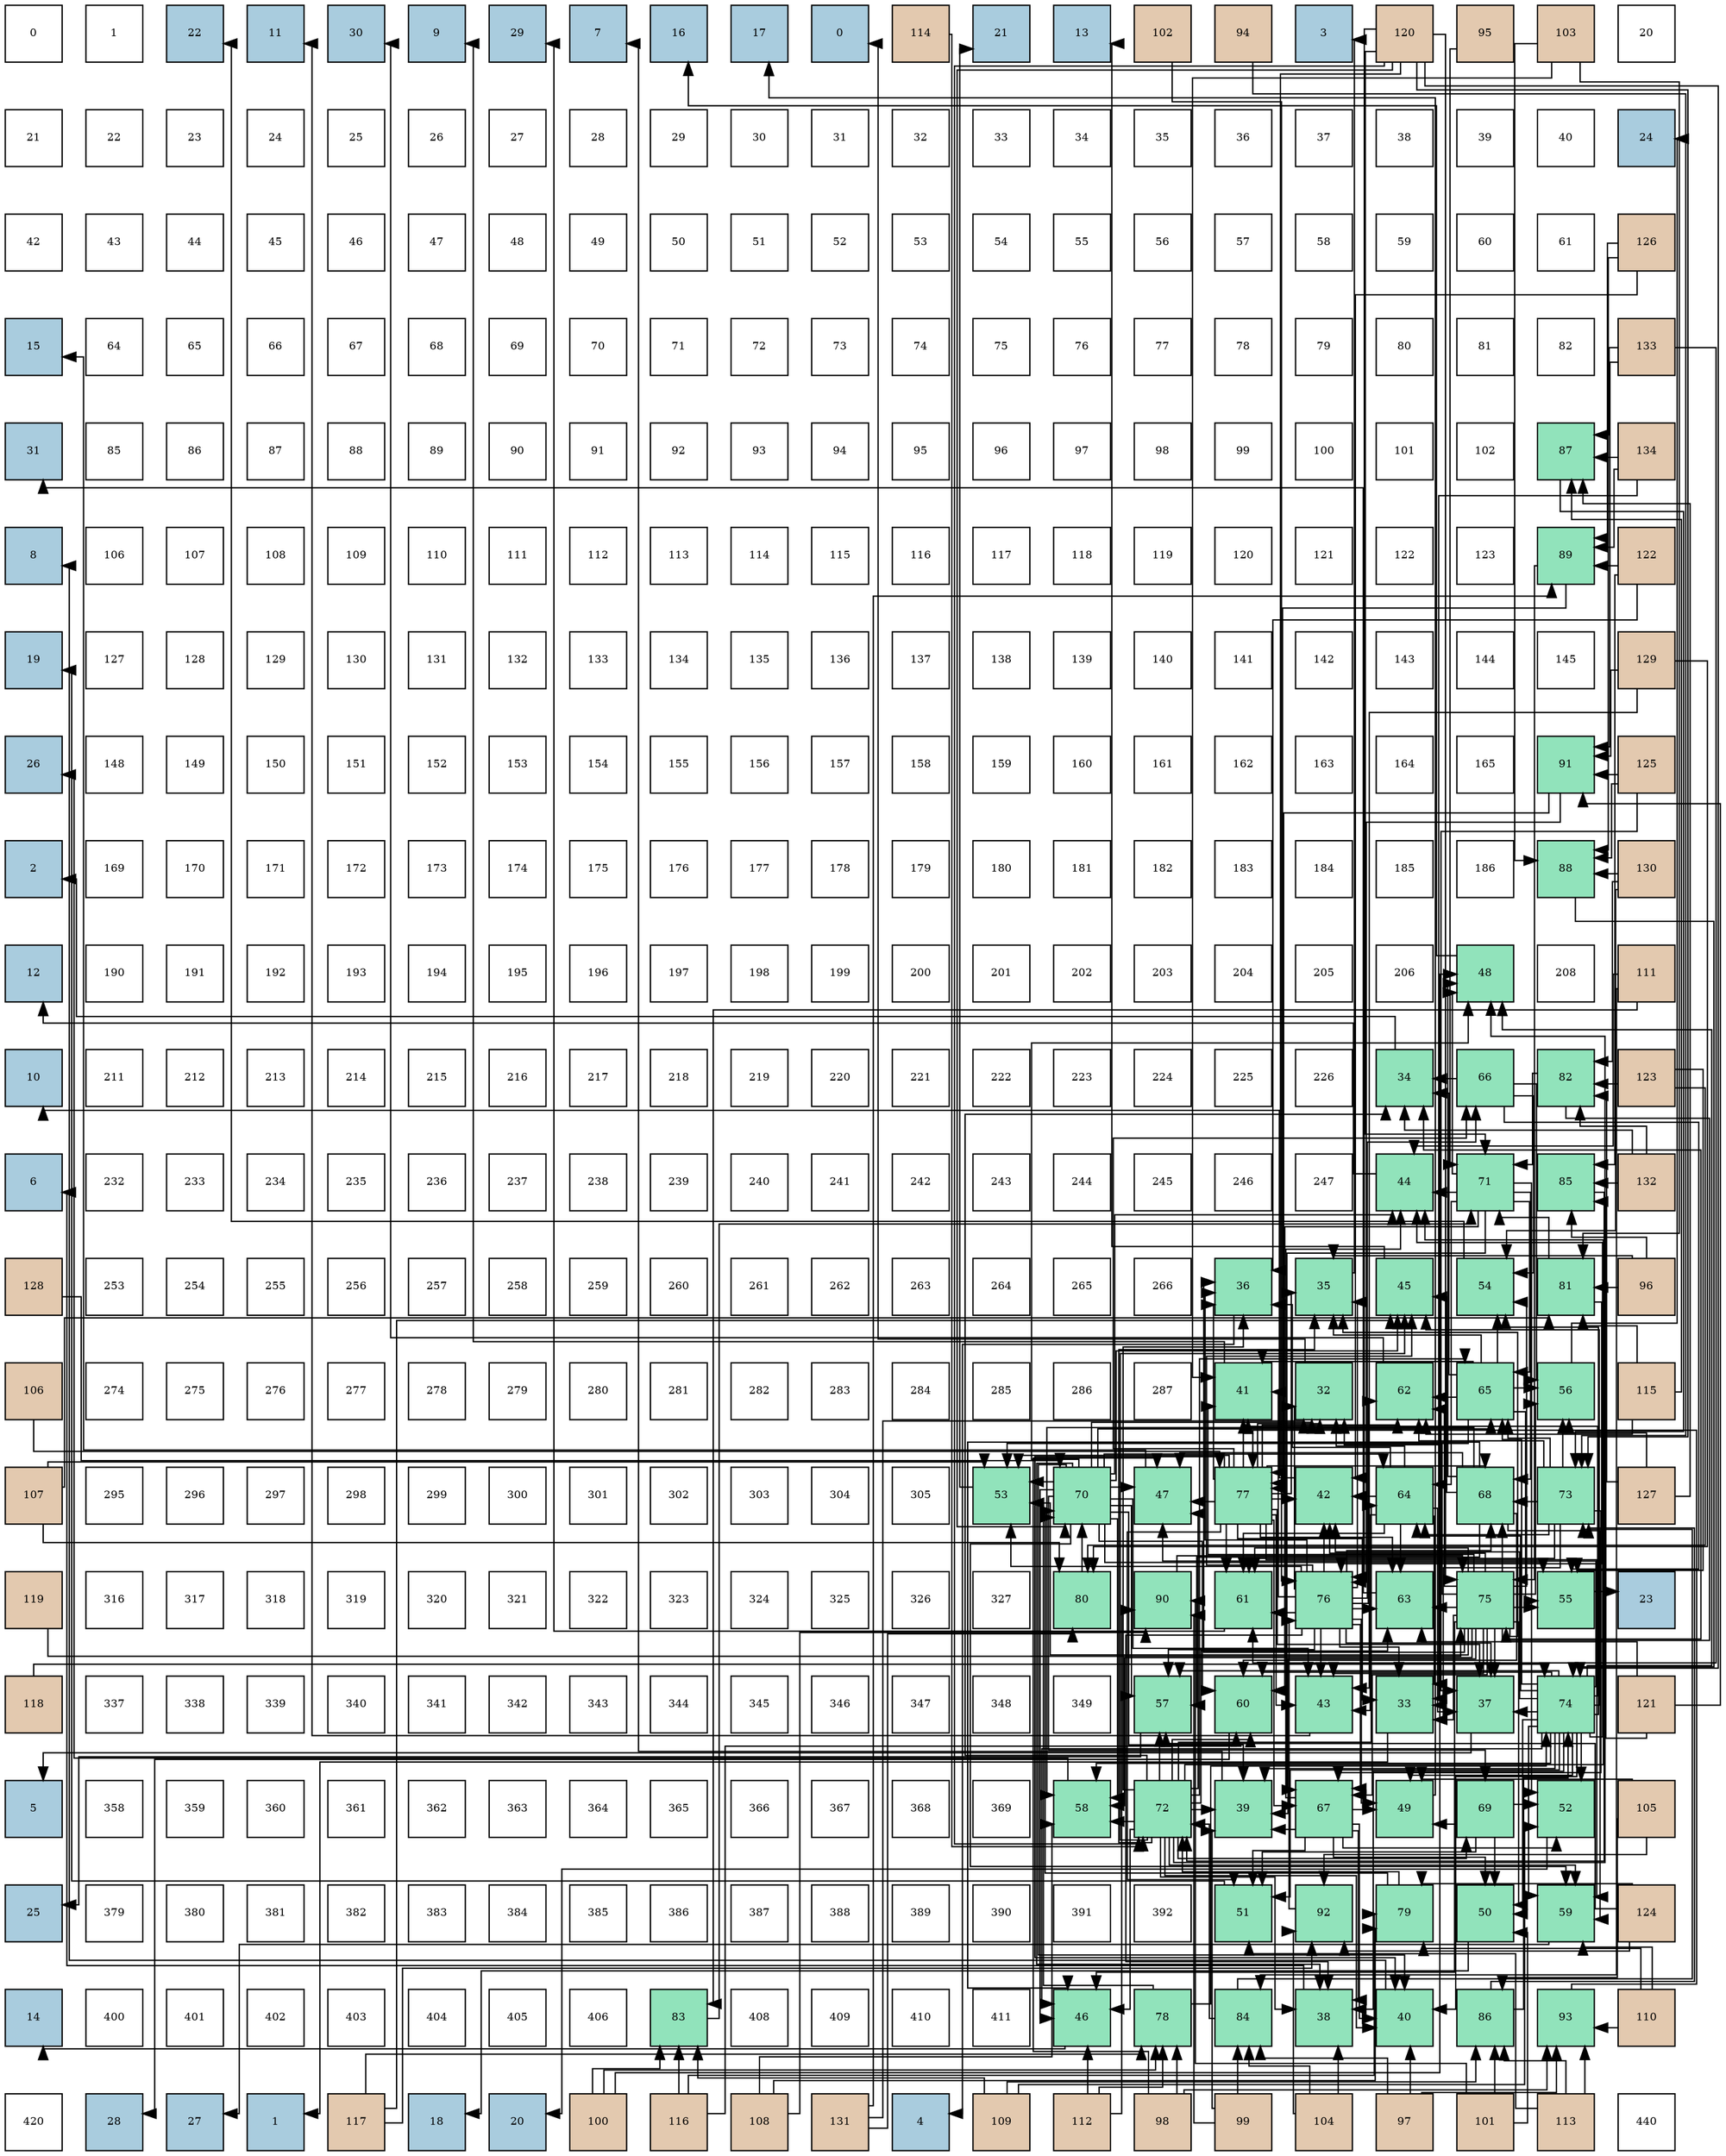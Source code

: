 digraph layout{
 rankdir=TB;
 splines=ortho;
 node [style=filled shape=square fixedsize=true width=0.6];
0[label="0", fontsize=8, fillcolor="#ffffff"];
1[label="1", fontsize=8, fillcolor="#ffffff"];
2[label="22", fontsize=8, fillcolor="#a9ccde"];
3[label="11", fontsize=8, fillcolor="#a9ccde"];
4[label="30", fontsize=8, fillcolor="#a9ccde"];
5[label="9", fontsize=8, fillcolor="#a9ccde"];
6[label="29", fontsize=8, fillcolor="#a9ccde"];
7[label="7", fontsize=8, fillcolor="#a9ccde"];
8[label="16", fontsize=8, fillcolor="#a9ccde"];
9[label="17", fontsize=8, fillcolor="#a9ccde"];
10[label="0", fontsize=8, fillcolor="#a9ccde"];
11[label="114", fontsize=8, fillcolor="#e3c9af"];
12[label="21", fontsize=8, fillcolor="#a9ccde"];
13[label="13", fontsize=8, fillcolor="#a9ccde"];
14[label="102", fontsize=8, fillcolor="#e3c9af"];
15[label="94", fontsize=8, fillcolor="#e3c9af"];
16[label="3", fontsize=8, fillcolor="#a9ccde"];
17[label="120", fontsize=8, fillcolor="#e3c9af"];
18[label="95", fontsize=8, fillcolor="#e3c9af"];
19[label="103", fontsize=8, fillcolor="#e3c9af"];
20[label="20", fontsize=8, fillcolor="#ffffff"];
21[label="21", fontsize=8, fillcolor="#ffffff"];
22[label="22", fontsize=8, fillcolor="#ffffff"];
23[label="23", fontsize=8, fillcolor="#ffffff"];
24[label="24", fontsize=8, fillcolor="#ffffff"];
25[label="25", fontsize=8, fillcolor="#ffffff"];
26[label="26", fontsize=8, fillcolor="#ffffff"];
27[label="27", fontsize=8, fillcolor="#ffffff"];
28[label="28", fontsize=8, fillcolor="#ffffff"];
29[label="29", fontsize=8, fillcolor="#ffffff"];
30[label="30", fontsize=8, fillcolor="#ffffff"];
31[label="31", fontsize=8, fillcolor="#ffffff"];
32[label="32", fontsize=8, fillcolor="#ffffff"];
33[label="33", fontsize=8, fillcolor="#ffffff"];
34[label="34", fontsize=8, fillcolor="#ffffff"];
35[label="35", fontsize=8, fillcolor="#ffffff"];
36[label="36", fontsize=8, fillcolor="#ffffff"];
37[label="37", fontsize=8, fillcolor="#ffffff"];
38[label="38", fontsize=8, fillcolor="#ffffff"];
39[label="39", fontsize=8, fillcolor="#ffffff"];
40[label="40", fontsize=8, fillcolor="#ffffff"];
41[label="24", fontsize=8, fillcolor="#a9ccde"];
42[label="42", fontsize=8, fillcolor="#ffffff"];
43[label="43", fontsize=8, fillcolor="#ffffff"];
44[label="44", fontsize=8, fillcolor="#ffffff"];
45[label="45", fontsize=8, fillcolor="#ffffff"];
46[label="46", fontsize=8, fillcolor="#ffffff"];
47[label="47", fontsize=8, fillcolor="#ffffff"];
48[label="48", fontsize=8, fillcolor="#ffffff"];
49[label="49", fontsize=8, fillcolor="#ffffff"];
50[label="50", fontsize=8, fillcolor="#ffffff"];
51[label="51", fontsize=8, fillcolor="#ffffff"];
52[label="52", fontsize=8, fillcolor="#ffffff"];
53[label="53", fontsize=8, fillcolor="#ffffff"];
54[label="54", fontsize=8, fillcolor="#ffffff"];
55[label="55", fontsize=8, fillcolor="#ffffff"];
56[label="56", fontsize=8, fillcolor="#ffffff"];
57[label="57", fontsize=8, fillcolor="#ffffff"];
58[label="58", fontsize=8, fillcolor="#ffffff"];
59[label="59", fontsize=8, fillcolor="#ffffff"];
60[label="60", fontsize=8, fillcolor="#ffffff"];
61[label="61", fontsize=8, fillcolor="#ffffff"];
62[label="126", fontsize=8, fillcolor="#e3c9af"];
63[label="15", fontsize=8, fillcolor="#a9ccde"];
64[label="64", fontsize=8, fillcolor="#ffffff"];
65[label="65", fontsize=8, fillcolor="#ffffff"];
66[label="66", fontsize=8, fillcolor="#ffffff"];
67[label="67", fontsize=8, fillcolor="#ffffff"];
68[label="68", fontsize=8, fillcolor="#ffffff"];
69[label="69", fontsize=8, fillcolor="#ffffff"];
70[label="70", fontsize=8, fillcolor="#ffffff"];
71[label="71", fontsize=8, fillcolor="#ffffff"];
72[label="72", fontsize=8, fillcolor="#ffffff"];
73[label="73", fontsize=8, fillcolor="#ffffff"];
74[label="74", fontsize=8, fillcolor="#ffffff"];
75[label="75", fontsize=8, fillcolor="#ffffff"];
76[label="76", fontsize=8, fillcolor="#ffffff"];
77[label="77", fontsize=8, fillcolor="#ffffff"];
78[label="78", fontsize=8, fillcolor="#ffffff"];
79[label="79", fontsize=8, fillcolor="#ffffff"];
80[label="80", fontsize=8, fillcolor="#ffffff"];
81[label="81", fontsize=8, fillcolor="#ffffff"];
82[label="82", fontsize=8, fillcolor="#ffffff"];
83[label="133", fontsize=8, fillcolor="#e3c9af"];
84[label="31", fontsize=8, fillcolor="#a9ccde"];
85[label="85", fontsize=8, fillcolor="#ffffff"];
86[label="86", fontsize=8, fillcolor="#ffffff"];
87[label="87", fontsize=8, fillcolor="#ffffff"];
88[label="88", fontsize=8, fillcolor="#ffffff"];
89[label="89", fontsize=8, fillcolor="#ffffff"];
90[label="90", fontsize=8, fillcolor="#ffffff"];
91[label="91", fontsize=8, fillcolor="#ffffff"];
92[label="92", fontsize=8, fillcolor="#ffffff"];
93[label="93", fontsize=8, fillcolor="#ffffff"];
94[label="94", fontsize=8, fillcolor="#ffffff"];
95[label="95", fontsize=8, fillcolor="#ffffff"];
96[label="96", fontsize=8, fillcolor="#ffffff"];
97[label="97", fontsize=8, fillcolor="#ffffff"];
98[label="98", fontsize=8, fillcolor="#ffffff"];
99[label="99", fontsize=8, fillcolor="#ffffff"];
100[label="100", fontsize=8, fillcolor="#ffffff"];
101[label="101", fontsize=8, fillcolor="#ffffff"];
102[label="102", fontsize=8, fillcolor="#ffffff"];
103[label="87", fontsize=8, fillcolor="#91e3bb"];
104[label="134", fontsize=8, fillcolor="#e3c9af"];
105[label="8", fontsize=8, fillcolor="#a9ccde"];
106[label="106", fontsize=8, fillcolor="#ffffff"];
107[label="107", fontsize=8, fillcolor="#ffffff"];
108[label="108", fontsize=8, fillcolor="#ffffff"];
109[label="109", fontsize=8, fillcolor="#ffffff"];
110[label="110", fontsize=8, fillcolor="#ffffff"];
111[label="111", fontsize=8, fillcolor="#ffffff"];
112[label="112", fontsize=8, fillcolor="#ffffff"];
113[label="113", fontsize=8, fillcolor="#ffffff"];
114[label="114", fontsize=8, fillcolor="#ffffff"];
115[label="115", fontsize=8, fillcolor="#ffffff"];
116[label="116", fontsize=8, fillcolor="#ffffff"];
117[label="117", fontsize=8, fillcolor="#ffffff"];
118[label="118", fontsize=8, fillcolor="#ffffff"];
119[label="119", fontsize=8, fillcolor="#ffffff"];
120[label="120", fontsize=8, fillcolor="#ffffff"];
121[label="121", fontsize=8, fillcolor="#ffffff"];
122[label="122", fontsize=8, fillcolor="#ffffff"];
123[label="123", fontsize=8, fillcolor="#ffffff"];
124[label="89", fontsize=8, fillcolor="#91e3bb"];
125[label="122", fontsize=8, fillcolor="#e3c9af"];
126[label="19", fontsize=8, fillcolor="#a9ccde"];
127[label="127", fontsize=8, fillcolor="#ffffff"];
128[label="128", fontsize=8, fillcolor="#ffffff"];
129[label="129", fontsize=8, fillcolor="#ffffff"];
130[label="130", fontsize=8, fillcolor="#ffffff"];
131[label="131", fontsize=8, fillcolor="#ffffff"];
132[label="132", fontsize=8, fillcolor="#ffffff"];
133[label="133", fontsize=8, fillcolor="#ffffff"];
134[label="134", fontsize=8, fillcolor="#ffffff"];
135[label="135", fontsize=8, fillcolor="#ffffff"];
136[label="136", fontsize=8, fillcolor="#ffffff"];
137[label="137", fontsize=8, fillcolor="#ffffff"];
138[label="138", fontsize=8, fillcolor="#ffffff"];
139[label="139", fontsize=8, fillcolor="#ffffff"];
140[label="140", fontsize=8, fillcolor="#ffffff"];
141[label="141", fontsize=8, fillcolor="#ffffff"];
142[label="142", fontsize=8, fillcolor="#ffffff"];
143[label="143", fontsize=8, fillcolor="#ffffff"];
144[label="144", fontsize=8, fillcolor="#ffffff"];
145[label="145", fontsize=8, fillcolor="#ffffff"];
146[label="129", fontsize=8, fillcolor="#e3c9af"];
147[label="26", fontsize=8, fillcolor="#a9ccde"];
148[label="148", fontsize=8, fillcolor="#ffffff"];
149[label="149", fontsize=8, fillcolor="#ffffff"];
150[label="150", fontsize=8, fillcolor="#ffffff"];
151[label="151", fontsize=8, fillcolor="#ffffff"];
152[label="152", fontsize=8, fillcolor="#ffffff"];
153[label="153", fontsize=8, fillcolor="#ffffff"];
154[label="154", fontsize=8, fillcolor="#ffffff"];
155[label="155", fontsize=8, fillcolor="#ffffff"];
156[label="156", fontsize=8, fillcolor="#ffffff"];
157[label="157", fontsize=8, fillcolor="#ffffff"];
158[label="158", fontsize=8, fillcolor="#ffffff"];
159[label="159", fontsize=8, fillcolor="#ffffff"];
160[label="160", fontsize=8, fillcolor="#ffffff"];
161[label="161", fontsize=8, fillcolor="#ffffff"];
162[label="162", fontsize=8, fillcolor="#ffffff"];
163[label="163", fontsize=8, fillcolor="#ffffff"];
164[label="164", fontsize=8, fillcolor="#ffffff"];
165[label="165", fontsize=8, fillcolor="#ffffff"];
166[label="91", fontsize=8, fillcolor="#91e3bb"];
167[label="125", fontsize=8, fillcolor="#e3c9af"];
168[label="2", fontsize=8, fillcolor="#a9ccde"];
169[label="169", fontsize=8, fillcolor="#ffffff"];
170[label="170", fontsize=8, fillcolor="#ffffff"];
171[label="171", fontsize=8, fillcolor="#ffffff"];
172[label="172", fontsize=8, fillcolor="#ffffff"];
173[label="173", fontsize=8, fillcolor="#ffffff"];
174[label="174", fontsize=8, fillcolor="#ffffff"];
175[label="175", fontsize=8, fillcolor="#ffffff"];
176[label="176", fontsize=8, fillcolor="#ffffff"];
177[label="177", fontsize=8, fillcolor="#ffffff"];
178[label="178", fontsize=8, fillcolor="#ffffff"];
179[label="179", fontsize=8, fillcolor="#ffffff"];
180[label="180", fontsize=8, fillcolor="#ffffff"];
181[label="181", fontsize=8, fillcolor="#ffffff"];
182[label="182", fontsize=8, fillcolor="#ffffff"];
183[label="183", fontsize=8, fillcolor="#ffffff"];
184[label="184", fontsize=8, fillcolor="#ffffff"];
185[label="185", fontsize=8, fillcolor="#ffffff"];
186[label="186", fontsize=8, fillcolor="#ffffff"];
187[label="88", fontsize=8, fillcolor="#91e3bb"];
188[label="130", fontsize=8, fillcolor="#e3c9af"];
189[label="12", fontsize=8, fillcolor="#a9ccde"];
190[label="190", fontsize=8, fillcolor="#ffffff"];
191[label="191", fontsize=8, fillcolor="#ffffff"];
192[label="192", fontsize=8, fillcolor="#ffffff"];
193[label="193", fontsize=8, fillcolor="#ffffff"];
194[label="194", fontsize=8, fillcolor="#ffffff"];
195[label="195", fontsize=8, fillcolor="#ffffff"];
196[label="196", fontsize=8, fillcolor="#ffffff"];
197[label="197", fontsize=8, fillcolor="#ffffff"];
198[label="198", fontsize=8, fillcolor="#ffffff"];
199[label="199", fontsize=8, fillcolor="#ffffff"];
200[label="200", fontsize=8, fillcolor="#ffffff"];
201[label="201", fontsize=8, fillcolor="#ffffff"];
202[label="202", fontsize=8, fillcolor="#ffffff"];
203[label="203", fontsize=8, fillcolor="#ffffff"];
204[label="204", fontsize=8, fillcolor="#ffffff"];
205[label="205", fontsize=8, fillcolor="#ffffff"];
206[label="206", fontsize=8, fillcolor="#ffffff"];
207[label="48", fontsize=8, fillcolor="#91e3bb"];
208[label="208", fontsize=8, fillcolor="#ffffff"];
209[label="111", fontsize=8, fillcolor="#e3c9af"];
210[label="10", fontsize=8, fillcolor="#a9ccde"];
211[label="211", fontsize=8, fillcolor="#ffffff"];
212[label="212", fontsize=8, fillcolor="#ffffff"];
213[label="213", fontsize=8, fillcolor="#ffffff"];
214[label="214", fontsize=8, fillcolor="#ffffff"];
215[label="215", fontsize=8, fillcolor="#ffffff"];
216[label="216", fontsize=8, fillcolor="#ffffff"];
217[label="217", fontsize=8, fillcolor="#ffffff"];
218[label="218", fontsize=8, fillcolor="#ffffff"];
219[label="219", fontsize=8, fillcolor="#ffffff"];
220[label="220", fontsize=8, fillcolor="#ffffff"];
221[label="221", fontsize=8, fillcolor="#ffffff"];
222[label="222", fontsize=8, fillcolor="#ffffff"];
223[label="223", fontsize=8, fillcolor="#ffffff"];
224[label="224", fontsize=8, fillcolor="#ffffff"];
225[label="225", fontsize=8, fillcolor="#ffffff"];
226[label="226", fontsize=8, fillcolor="#ffffff"];
227[label="34", fontsize=8, fillcolor="#91e3bb"];
228[label="66", fontsize=8, fillcolor="#91e3bb"];
229[label="82", fontsize=8, fillcolor="#91e3bb"];
230[label="123", fontsize=8, fillcolor="#e3c9af"];
231[label="6", fontsize=8, fillcolor="#a9ccde"];
232[label="232", fontsize=8, fillcolor="#ffffff"];
233[label="233", fontsize=8, fillcolor="#ffffff"];
234[label="234", fontsize=8, fillcolor="#ffffff"];
235[label="235", fontsize=8, fillcolor="#ffffff"];
236[label="236", fontsize=8, fillcolor="#ffffff"];
237[label="237", fontsize=8, fillcolor="#ffffff"];
238[label="238", fontsize=8, fillcolor="#ffffff"];
239[label="239", fontsize=8, fillcolor="#ffffff"];
240[label="240", fontsize=8, fillcolor="#ffffff"];
241[label="241", fontsize=8, fillcolor="#ffffff"];
242[label="242", fontsize=8, fillcolor="#ffffff"];
243[label="243", fontsize=8, fillcolor="#ffffff"];
244[label="244", fontsize=8, fillcolor="#ffffff"];
245[label="245", fontsize=8, fillcolor="#ffffff"];
246[label="246", fontsize=8, fillcolor="#ffffff"];
247[label="247", fontsize=8, fillcolor="#ffffff"];
248[label="44", fontsize=8, fillcolor="#91e3bb"];
249[label="71", fontsize=8, fillcolor="#91e3bb"];
250[label="85", fontsize=8, fillcolor="#91e3bb"];
251[label="132", fontsize=8, fillcolor="#e3c9af"];
252[label="128", fontsize=8, fillcolor="#e3c9af"];
253[label="253", fontsize=8, fillcolor="#ffffff"];
254[label="254", fontsize=8, fillcolor="#ffffff"];
255[label="255", fontsize=8, fillcolor="#ffffff"];
256[label="256", fontsize=8, fillcolor="#ffffff"];
257[label="257", fontsize=8, fillcolor="#ffffff"];
258[label="258", fontsize=8, fillcolor="#ffffff"];
259[label="259", fontsize=8, fillcolor="#ffffff"];
260[label="260", fontsize=8, fillcolor="#ffffff"];
261[label="261", fontsize=8, fillcolor="#ffffff"];
262[label="262", fontsize=8, fillcolor="#ffffff"];
263[label="263", fontsize=8, fillcolor="#ffffff"];
264[label="264", fontsize=8, fillcolor="#ffffff"];
265[label="265", fontsize=8, fillcolor="#ffffff"];
266[label="266", fontsize=8, fillcolor="#ffffff"];
267[label="36", fontsize=8, fillcolor="#91e3bb"];
268[label="35", fontsize=8, fillcolor="#91e3bb"];
269[label="45", fontsize=8, fillcolor="#91e3bb"];
270[label="54", fontsize=8, fillcolor="#91e3bb"];
271[label="81", fontsize=8, fillcolor="#91e3bb"];
272[label="96", fontsize=8, fillcolor="#e3c9af"];
273[label="106", fontsize=8, fillcolor="#e3c9af"];
274[label="274", fontsize=8, fillcolor="#ffffff"];
275[label="275", fontsize=8, fillcolor="#ffffff"];
276[label="276", fontsize=8, fillcolor="#ffffff"];
277[label="277", fontsize=8, fillcolor="#ffffff"];
278[label="278", fontsize=8, fillcolor="#ffffff"];
279[label="279", fontsize=8, fillcolor="#ffffff"];
280[label="280", fontsize=8, fillcolor="#ffffff"];
281[label="281", fontsize=8, fillcolor="#ffffff"];
282[label="282", fontsize=8, fillcolor="#ffffff"];
283[label="283", fontsize=8, fillcolor="#ffffff"];
284[label="284", fontsize=8, fillcolor="#ffffff"];
285[label="285", fontsize=8, fillcolor="#ffffff"];
286[label="286", fontsize=8, fillcolor="#ffffff"];
287[label="287", fontsize=8, fillcolor="#ffffff"];
288[label="41", fontsize=8, fillcolor="#91e3bb"];
289[label="32", fontsize=8, fillcolor="#91e3bb"];
290[label="62", fontsize=8, fillcolor="#91e3bb"];
291[label="65", fontsize=8, fillcolor="#91e3bb"];
292[label="56", fontsize=8, fillcolor="#91e3bb"];
293[label="115", fontsize=8, fillcolor="#e3c9af"];
294[label="107", fontsize=8, fillcolor="#e3c9af"];
295[label="295", fontsize=8, fillcolor="#ffffff"];
296[label="296", fontsize=8, fillcolor="#ffffff"];
297[label="297", fontsize=8, fillcolor="#ffffff"];
298[label="298", fontsize=8, fillcolor="#ffffff"];
299[label="299", fontsize=8, fillcolor="#ffffff"];
300[label="300", fontsize=8, fillcolor="#ffffff"];
301[label="301", fontsize=8, fillcolor="#ffffff"];
302[label="302", fontsize=8, fillcolor="#ffffff"];
303[label="303", fontsize=8, fillcolor="#ffffff"];
304[label="304", fontsize=8, fillcolor="#ffffff"];
305[label="305", fontsize=8, fillcolor="#ffffff"];
306[label="53", fontsize=8, fillcolor="#91e3bb"];
307[label="70", fontsize=8, fillcolor="#91e3bb"];
308[label="47", fontsize=8, fillcolor="#91e3bb"];
309[label="77", fontsize=8, fillcolor="#91e3bb"];
310[label="42", fontsize=8, fillcolor="#91e3bb"];
311[label="64", fontsize=8, fillcolor="#91e3bb"];
312[label="68", fontsize=8, fillcolor="#91e3bb"];
313[label="73", fontsize=8, fillcolor="#91e3bb"];
314[label="127", fontsize=8, fillcolor="#e3c9af"];
315[label="119", fontsize=8, fillcolor="#e3c9af"];
316[label="316", fontsize=8, fillcolor="#ffffff"];
317[label="317", fontsize=8, fillcolor="#ffffff"];
318[label="318", fontsize=8, fillcolor="#ffffff"];
319[label="319", fontsize=8, fillcolor="#ffffff"];
320[label="320", fontsize=8, fillcolor="#ffffff"];
321[label="321", fontsize=8, fillcolor="#ffffff"];
322[label="322", fontsize=8, fillcolor="#ffffff"];
323[label="323", fontsize=8, fillcolor="#ffffff"];
324[label="324", fontsize=8, fillcolor="#ffffff"];
325[label="325", fontsize=8, fillcolor="#ffffff"];
326[label="326", fontsize=8, fillcolor="#ffffff"];
327[label="327", fontsize=8, fillcolor="#ffffff"];
328[label="80", fontsize=8, fillcolor="#91e3bb"];
329[label="90", fontsize=8, fillcolor="#91e3bb"];
330[label="61", fontsize=8, fillcolor="#91e3bb"];
331[label="76", fontsize=8, fillcolor="#91e3bb"];
332[label="63", fontsize=8, fillcolor="#91e3bb"];
333[label="75", fontsize=8, fillcolor="#91e3bb"];
334[label="55", fontsize=8, fillcolor="#91e3bb"];
335[label="23", fontsize=8, fillcolor="#a9ccde"];
336[label="118", fontsize=8, fillcolor="#e3c9af"];
337[label="337", fontsize=8, fillcolor="#ffffff"];
338[label="338", fontsize=8, fillcolor="#ffffff"];
339[label="339", fontsize=8, fillcolor="#ffffff"];
340[label="340", fontsize=8, fillcolor="#ffffff"];
341[label="341", fontsize=8, fillcolor="#ffffff"];
342[label="342", fontsize=8, fillcolor="#ffffff"];
343[label="343", fontsize=8, fillcolor="#ffffff"];
344[label="344", fontsize=8, fillcolor="#ffffff"];
345[label="345", fontsize=8, fillcolor="#ffffff"];
346[label="346", fontsize=8, fillcolor="#ffffff"];
347[label="347", fontsize=8, fillcolor="#ffffff"];
348[label="348", fontsize=8, fillcolor="#ffffff"];
349[label="349", fontsize=8, fillcolor="#ffffff"];
350[label="57", fontsize=8, fillcolor="#91e3bb"];
351[label="60", fontsize=8, fillcolor="#91e3bb"];
352[label="43", fontsize=8, fillcolor="#91e3bb"];
353[label="33", fontsize=8, fillcolor="#91e3bb"];
354[label="37", fontsize=8, fillcolor="#91e3bb"];
355[label="74", fontsize=8, fillcolor="#91e3bb"];
356[label="121", fontsize=8, fillcolor="#e3c9af"];
357[label="5", fontsize=8, fillcolor="#a9ccde"];
358[label="358", fontsize=8, fillcolor="#ffffff"];
359[label="359", fontsize=8, fillcolor="#ffffff"];
360[label="360", fontsize=8, fillcolor="#ffffff"];
361[label="361", fontsize=8, fillcolor="#ffffff"];
362[label="362", fontsize=8, fillcolor="#ffffff"];
363[label="363", fontsize=8, fillcolor="#ffffff"];
364[label="364", fontsize=8, fillcolor="#ffffff"];
365[label="365", fontsize=8, fillcolor="#ffffff"];
366[label="366", fontsize=8, fillcolor="#ffffff"];
367[label="367", fontsize=8, fillcolor="#ffffff"];
368[label="368", fontsize=8, fillcolor="#ffffff"];
369[label="369", fontsize=8, fillcolor="#ffffff"];
370[label="58", fontsize=8, fillcolor="#91e3bb"];
371[label="72", fontsize=8, fillcolor="#91e3bb"];
372[label="39", fontsize=8, fillcolor="#91e3bb"];
373[label="67", fontsize=8, fillcolor="#91e3bb"];
374[label="49", fontsize=8, fillcolor="#91e3bb"];
375[label="69", fontsize=8, fillcolor="#91e3bb"];
376[label="52", fontsize=8, fillcolor="#91e3bb"];
377[label="105", fontsize=8, fillcolor="#e3c9af"];
378[label="25", fontsize=8, fillcolor="#a9ccde"];
379[label="379", fontsize=8, fillcolor="#ffffff"];
380[label="380", fontsize=8, fillcolor="#ffffff"];
381[label="381", fontsize=8, fillcolor="#ffffff"];
382[label="382", fontsize=8, fillcolor="#ffffff"];
383[label="383", fontsize=8, fillcolor="#ffffff"];
384[label="384", fontsize=8, fillcolor="#ffffff"];
385[label="385", fontsize=8, fillcolor="#ffffff"];
386[label="386", fontsize=8, fillcolor="#ffffff"];
387[label="387", fontsize=8, fillcolor="#ffffff"];
388[label="388", fontsize=8, fillcolor="#ffffff"];
389[label="389", fontsize=8, fillcolor="#ffffff"];
390[label="390", fontsize=8, fillcolor="#ffffff"];
391[label="391", fontsize=8, fillcolor="#ffffff"];
392[label="392", fontsize=8, fillcolor="#ffffff"];
393[label="51", fontsize=8, fillcolor="#91e3bb"];
394[label="92", fontsize=8, fillcolor="#91e3bb"];
395[label="79", fontsize=8, fillcolor="#91e3bb"];
396[label="50", fontsize=8, fillcolor="#91e3bb"];
397[label="59", fontsize=8, fillcolor="#91e3bb"];
398[label="124", fontsize=8, fillcolor="#e3c9af"];
399[label="14", fontsize=8, fillcolor="#a9ccde"];
400[label="400", fontsize=8, fillcolor="#ffffff"];
401[label="401", fontsize=8, fillcolor="#ffffff"];
402[label="402", fontsize=8, fillcolor="#ffffff"];
403[label="403", fontsize=8, fillcolor="#ffffff"];
404[label="404", fontsize=8, fillcolor="#ffffff"];
405[label="405", fontsize=8, fillcolor="#ffffff"];
406[label="406", fontsize=8, fillcolor="#ffffff"];
407[label="83", fontsize=8, fillcolor="#91e3bb"];
408[label="408", fontsize=8, fillcolor="#ffffff"];
409[label="409", fontsize=8, fillcolor="#ffffff"];
410[label="410", fontsize=8, fillcolor="#ffffff"];
411[label="411", fontsize=8, fillcolor="#ffffff"];
412[label="46", fontsize=8, fillcolor="#91e3bb"];
413[label="78", fontsize=8, fillcolor="#91e3bb"];
414[label="84", fontsize=8, fillcolor="#91e3bb"];
415[label="38", fontsize=8, fillcolor="#91e3bb"];
416[label="40", fontsize=8, fillcolor="#91e3bb"];
417[label="86", fontsize=8, fillcolor="#91e3bb"];
418[label="93", fontsize=8, fillcolor="#91e3bb"];
419[label="110", fontsize=8, fillcolor="#e3c9af"];
420[label="420", fontsize=8, fillcolor="#ffffff"];
421[label="28", fontsize=8, fillcolor="#a9ccde"];
422[label="27", fontsize=8, fillcolor="#a9ccde"];
423[label="1", fontsize=8, fillcolor="#a9ccde"];
424[label="117", fontsize=8, fillcolor="#e3c9af"];
425[label="18", fontsize=8, fillcolor="#a9ccde"];
426[label="20", fontsize=8, fillcolor="#a9ccde"];
427[label="100", fontsize=8, fillcolor="#e3c9af"];
428[label="116", fontsize=8, fillcolor="#e3c9af"];
429[label="108", fontsize=8, fillcolor="#e3c9af"];
430[label="131", fontsize=8, fillcolor="#e3c9af"];
431[label="4", fontsize=8, fillcolor="#a9ccde"];
432[label="109", fontsize=8, fillcolor="#e3c9af"];
433[label="112", fontsize=8, fillcolor="#e3c9af"];
434[label="98", fontsize=8, fillcolor="#e3c9af"];
435[label="99", fontsize=8, fillcolor="#e3c9af"];
436[label="104", fontsize=8, fillcolor="#e3c9af"];
437[label="97", fontsize=8, fillcolor="#e3c9af"];
438[label="101", fontsize=8, fillcolor="#e3c9af"];
439[label="113", fontsize=8, fillcolor="#e3c9af"];
440[label="440", fontsize=8, fillcolor="#ffffff"];
edge [constraint=false, style=vis];289 -> 10;
353 -> 423;
227 -> 168;
268 -> 16;
267 -> 431;
354 -> 357;
415 -> 231;
372 -> 7;
416 -> 105;
288 -> 5;
310 -> 210;
352 -> 3;
248 -> 189;
269 -> 13;
412 -> 399;
308 -> 63;
207 -> 8;
374 -> 9;
396 -> 425;
393 -> 126;
376 -> 426;
306 -> 12;
270 -> 2;
334 -> 335;
292 -> 41;
350 -> 378;
370 -> 147;
397 -> 422;
351 -> 421;
330 -> 6;
290 -> 4;
332 -> 84;
311 -> 289;
311 -> 353;
311 -> 267;
311 -> 354;
311 -> 310;
311 -> 352;
311 -> 330;
311 -> 332;
291 -> 227;
291 -> 268;
291 -> 288;
291 -> 306;
291 -> 270;
291 -> 334;
291 -> 292;
291 -> 290;
228 -> 227;
228 -> 270;
228 -> 334;
228 -> 292;
373 -> 415;
373 -> 372;
373 -> 416;
373 -> 248;
373 -> 374;
373 -> 396;
373 -> 393;
373 -> 376;
312 -> 269;
312 -> 412;
312 -> 308;
312 -> 207;
312 -> 350;
312 -> 370;
312 -> 397;
312 -> 351;
375 -> 374;
375 -> 396;
375 -> 393;
375 -> 376;
307 -> 289;
307 -> 415;
307 -> 372;
307 -> 416;
307 -> 352;
307 -> 248;
307 -> 269;
307 -> 412;
307 -> 308;
307 -> 207;
307 -> 306;
307 -> 334;
307 -> 350;
307 -> 370;
307 -> 397;
307 -> 351;
307 -> 311;
307 -> 291;
307 -> 375;
249 -> 248;
249 -> 207;
249 -> 376;
249 -> 351;
249 -> 311;
249 -> 291;
249 -> 373;
249 -> 312;
371 -> 227;
371 -> 268;
371 -> 267;
371 -> 415;
371 -> 372;
371 -> 416;
371 -> 248;
371 -> 269;
371 -> 412;
371 -> 308;
371 -> 207;
371 -> 350;
371 -> 370;
371 -> 397;
371 -> 351;
371 -> 332;
371 -> 311;
371 -> 291;
371 -> 375;
313 -> 353;
313 -> 292;
313 -> 330;
313 -> 290;
313 -> 311;
313 -> 291;
313 -> 373;
313 -> 312;
355 -> 354;
355 -> 415;
355 -> 372;
355 -> 416;
355 -> 288;
355 -> 310;
355 -> 248;
355 -> 269;
355 -> 412;
355 -> 308;
355 -> 207;
355 -> 374;
355 -> 396;
355 -> 393;
355 -> 376;
355 -> 270;
355 -> 350;
355 -> 370;
355 -> 397;
355 -> 351;
355 -> 311;
355 -> 291;
333 -> 289;
333 -> 353;
333 -> 227;
333 -> 268;
333 -> 267;
333 -> 354;
333 -> 372;
333 -> 288;
333 -> 310;
333 -> 352;
333 -> 412;
333 -> 396;
333 -> 306;
333 -> 270;
333 -> 334;
333 -> 292;
333 -> 370;
333 -> 330;
333 -> 290;
333 -> 332;
333 -> 373;
333 -> 312;
331 -> 289;
331 -> 353;
331 -> 268;
331 -> 267;
331 -> 354;
331 -> 415;
331 -> 288;
331 -> 310;
331 -> 352;
331 -> 269;
331 -> 374;
331 -> 306;
331 -> 350;
331 -> 330;
331 -> 290;
331 -> 332;
331 -> 228;
331 -> 373;
331 -> 312;
309 -> 289;
309 -> 353;
309 -> 268;
309 -> 267;
309 -> 354;
309 -> 416;
309 -> 288;
309 -> 310;
309 -> 352;
309 -> 308;
309 -> 393;
309 -> 306;
309 -> 397;
309 -> 330;
309 -> 290;
309 -> 332;
309 -> 228;
309 -> 373;
309 -> 312;
413 -> 307;
413 -> 355;
395 -> 307;
395 -> 371;
328 -> 307;
271 -> 249;
271 -> 331;
229 -> 249;
229 -> 333;
407 -> 249;
414 -> 371;
414 -> 313;
250 -> 371;
417 -> 313;
417 -> 355;
103 -> 313;
187 -> 355;
124 -> 333;
124 -> 309;
329 -> 333;
166 -> 331;
166 -> 309;
394 -> 331;
418 -> 309;
15 -> 313;
18 -> 249;
272 -> 268;
272 -> 271;
272 -> 250;
437 -> 416;
437 -> 414;
437 -> 418;
434 -> 308;
434 -> 413;
434 -> 418;
435 -> 372;
435 -> 414;
435 -> 329;
427 -> 207;
427 -> 413;
427 -> 407;
438 -> 396;
438 -> 417;
438 -> 329;
14 -> 331;
19 -> 288;
19 -> 271;
19 -> 187;
436 -> 415;
436 -> 414;
436 -> 394;
377 -> 374;
377 -> 417;
377 -> 394;
273 -> 309;
294 -> 306;
294 -> 328;
294 -> 271;
429 -> 370;
429 -> 395;
429 -> 329;
432 -> 376;
432 -> 407;
432 -> 417;
419 -> 397;
419 -> 395;
419 -> 418;
209 -> 248;
209 -> 407;
209 -> 414;
433 -> 412;
433 -> 413;
433 -> 329;
439 -> 393;
439 -> 417;
439 -> 418;
11 -> 371;
293 -> 290;
293 -> 271;
293 -> 103;
428 -> 351;
428 -> 395;
428 -> 407;
424 -> 269;
424 -> 413;
424 -> 394;
336 -> 355;
315 -> 333;
17 -> 307;
17 -> 249;
17 -> 371;
17 -> 313;
17 -> 355;
17 -> 333;
17 -> 331;
17 -> 309;
356 -> 332;
356 -> 250;
356 -> 166;
125 -> 267;
125 -> 250;
125 -> 124;
230 -> 334;
230 -> 328;
230 -> 229;
398 -> 350;
398 -> 395;
398 -> 394;
167 -> 354;
167 -> 187;
167 -> 166;
62 -> 310;
62 -> 187;
62 -> 124;
314 -> 292;
314 -> 229;
314 -> 103;
252 -> 307;
146 -> 352;
146 -> 328;
146 -> 166;
188 -> 270;
188 -> 229;
188 -> 187;
430 -> 289;
430 -> 328;
430 -> 124;
251 -> 227;
251 -> 229;
251 -> 250;
83 -> 330;
83 -> 103;
83 -> 166;
104 -> 353;
104 -> 103;
104 -> 124;
edge [constraint=true, style=invis];
0 -> 21 -> 42 -> 63 -> 84 -> 105 -> 126 -> 147 -> 168 -> 189 -> 210 -> 231 -> 252 -> 273 -> 294 -> 315 -> 336 -> 357 -> 378 -> 399 -> 420;
1 -> 22 -> 43 -> 64 -> 85 -> 106 -> 127 -> 148 -> 169 -> 190 -> 211 -> 232 -> 253 -> 274 -> 295 -> 316 -> 337 -> 358 -> 379 -> 400 -> 421;
2 -> 23 -> 44 -> 65 -> 86 -> 107 -> 128 -> 149 -> 170 -> 191 -> 212 -> 233 -> 254 -> 275 -> 296 -> 317 -> 338 -> 359 -> 380 -> 401 -> 422;
3 -> 24 -> 45 -> 66 -> 87 -> 108 -> 129 -> 150 -> 171 -> 192 -> 213 -> 234 -> 255 -> 276 -> 297 -> 318 -> 339 -> 360 -> 381 -> 402 -> 423;
4 -> 25 -> 46 -> 67 -> 88 -> 109 -> 130 -> 151 -> 172 -> 193 -> 214 -> 235 -> 256 -> 277 -> 298 -> 319 -> 340 -> 361 -> 382 -> 403 -> 424;
5 -> 26 -> 47 -> 68 -> 89 -> 110 -> 131 -> 152 -> 173 -> 194 -> 215 -> 236 -> 257 -> 278 -> 299 -> 320 -> 341 -> 362 -> 383 -> 404 -> 425;
6 -> 27 -> 48 -> 69 -> 90 -> 111 -> 132 -> 153 -> 174 -> 195 -> 216 -> 237 -> 258 -> 279 -> 300 -> 321 -> 342 -> 363 -> 384 -> 405 -> 426;
7 -> 28 -> 49 -> 70 -> 91 -> 112 -> 133 -> 154 -> 175 -> 196 -> 217 -> 238 -> 259 -> 280 -> 301 -> 322 -> 343 -> 364 -> 385 -> 406 -> 427;
8 -> 29 -> 50 -> 71 -> 92 -> 113 -> 134 -> 155 -> 176 -> 197 -> 218 -> 239 -> 260 -> 281 -> 302 -> 323 -> 344 -> 365 -> 386 -> 407 -> 428;
9 -> 30 -> 51 -> 72 -> 93 -> 114 -> 135 -> 156 -> 177 -> 198 -> 219 -> 240 -> 261 -> 282 -> 303 -> 324 -> 345 -> 366 -> 387 -> 408 -> 429;
10 -> 31 -> 52 -> 73 -> 94 -> 115 -> 136 -> 157 -> 178 -> 199 -> 220 -> 241 -> 262 -> 283 -> 304 -> 325 -> 346 -> 367 -> 388 -> 409 -> 430;
11 -> 32 -> 53 -> 74 -> 95 -> 116 -> 137 -> 158 -> 179 -> 200 -> 221 -> 242 -> 263 -> 284 -> 305 -> 326 -> 347 -> 368 -> 389 -> 410 -> 431;
12 -> 33 -> 54 -> 75 -> 96 -> 117 -> 138 -> 159 -> 180 -> 201 -> 222 -> 243 -> 264 -> 285 -> 306 -> 327 -> 348 -> 369 -> 390 -> 411 -> 432;
13 -> 34 -> 55 -> 76 -> 97 -> 118 -> 139 -> 160 -> 181 -> 202 -> 223 -> 244 -> 265 -> 286 -> 307 -> 328 -> 349 -> 370 -> 391 -> 412 -> 433;
14 -> 35 -> 56 -> 77 -> 98 -> 119 -> 140 -> 161 -> 182 -> 203 -> 224 -> 245 -> 266 -> 287 -> 308 -> 329 -> 350 -> 371 -> 392 -> 413 -> 434;
15 -> 36 -> 57 -> 78 -> 99 -> 120 -> 141 -> 162 -> 183 -> 204 -> 225 -> 246 -> 267 -> 288 -> 309 -> 330 -> 351 -> 372 -> 393 -> 414 -> 435;
16 -> 37 -> 58 -> 79 -> 100 -> 121 -> 142 -> 163 -> 184 -> 205 -> 226 -> 247 -> 268 -> 289 -> 310 -> 331 -> 352 -> 373 -> 394 -> 415 -> 436;
17 -> 38 -> 59 -> 80 -> 101 -> 122 -> 143 -> 164 -> 185 -> 206 -> 227 -> 248 -> 269 -> 290 -> 311 -> 332 -> 353 -> 374 -> 395 -> 416 -> 437;
18 -> 39 -> 60 -> 81 -> 102 -> 123 -> 144 -> 165 -> 186 -> 207 -> 228 -> 249 -> 270 -> 291 -> 312 -> 333 -> 354 -> 375 -> 396 -> 417 -> 438;
19 -> 40 -> 61 -> 82 -> 103 -> 124 -> 145 -> 166 -> 187 -> 208 -> 229 -> 250 -> 271 -> 292 -> 313 -> 334 -> 355 -> 376 -> 397 -> 418 -> 439;
20 -> 41 -> 62 -> 83 -> 104 -> 125 -> 146 -> 167 -> 188 -> 209 -> 230 -> 251 -> 272 -> 293 -> 314 -> 335 -> 356 -> 377 -> 398 -> 419 -> 440;
rank = same {0 -> 1 -> 2 -> 3 -> 4 -> 5 -> 6 -> 7 -> 8 -> 9 -> 10 -> 11 -> 12 -> 13 -> 14 -> 15 -> 16 -> 17 -> 18 -> 19 -> 20};
rank = same {21 -> 22 -> 23 -> 24 -> 25 -> 26 -> 27 -> 28 -> 29 -> 30 -> 31 -> 32 -> 33 -> 34 -> 35 -> 36 -> 37 -> 38 -> 39 -> 40 -> 41};
rank = same {42 -> 43 -> 44 -> 45 -> 46 -> 47 -> 48 -> 49 -> 50 -> 51 -> 52 -> 53 -> 54 -> 55 -> 56 -> 57 -> 58 -> 59 -> 60 -> 61 -> 62};
rank = same {63 -> 64 -> 65 -> 66 -> 67 -> 68 -> 69 -> 70 -> 71 -> 72 -> 73 -> 74 -> 75 -> 76 -> 77 -> 78 -> 79 -> 80 -> 81 -> 82 -> 83};
rank = same {84 -> 85 -> 86 -> 87 -> 88 -> 89 -> 90 -> 91 -> 92 -> 93 -> 94 -> 95 -> 96 -> 97 -> 98 -> 99 -> 100 -> 101 -> 102 -> 103 -> 104};
rank = same {105 -> 106 -> 107 -> 108 -> 109 -> 110 -> 111 -> 112 -> 113 -> 114 -> 115 -> 116 -> 117 -> 118 -> 119 -> 120 -> 121 -> 122 -> 123 -> 124 -> 125};
rank = same {126 -> 127 -> 128 -> 129 -> 130 -> 131 -> 132 -> 133 -> 134 -> 135 -> 136 -> 137 -> 138 -> 139 -> 140 -> 141 -> 142 -> 143 -> 144 -> 145 -> 146};
rank = same {147 -> 148 -> 149 -> 150 -> 151 -> 152 -> 153 -> 154 -> 155 -> 156 -> 157 -> 158 -> 159 -> 160 -> 161 -> 162 -> 163 -> 164 -> 165 -> 166 -> 167};
rank = same {168 -> 169 -> 170 -> 171 -> 172 -> 173 -> 174 -> 175 -> 176 -> 177 -> 178 -> 179 -> 180 -> 181 -> 182 -> 183 -> 184 -> 185 -> 186 -> 187 -> 188};
rank = same {189 -> 190 -> 191 -> 192 -> 193 -> 194 -> 195 -> 196 -> 197 -> 198 -> 199 -> 200 -> 201 -> 202 -> 203 -> 204 -> 205 -> 206 -> 207 -> 208 -> 209};
rank = same {210 -> 211 -> 212 -> 213 -> 214 -> 215 -> 216 -> 217 -> 218 -> 219 -> 220 -> 221 -> 222 -> 223 -> 224 -> 225 -> 226 -> 227 -> 228 -> 229 -> 230};
rank = same {231 -> 232 -> 233 -> 234 -> 235 -> 236 -> 237 -> 238 -> 239 -> 240 -> 241 -> 242 -> 243 -> 244 -> 245 -> 246 -> 247 -> 248 -> 249 -> 250 -> 251};
rank = same {252 -> 253 -> 254 -> 255 -> 256 -> 257 -> 258 -> 259 -> 260 -> 261 -> 262 -> 263 -> 264 -> 265 -> 266 -> 267 -> 268 -> 269 -> 270 -> 271 -> 272};
rank = same {273 -> 274 -> 275 -> 276 -> 277 -> 278 -> 279 -> 280 -> 281 -> 282 -> 283 -> 284 -> 285 -> 286 -> 287 -> 288 -> 289 -> 290 -> 291 -> 292 -> 293};
rank = same {294 -> 295 -> 296 -> 297 -> 298 -> 299 -> 300 -> 301 -> 302 -> 303 -> 304 -> 305 -> 306 -> 307 -> 308 -> 309 -> 310 -> 311 -> 312 -> 313 -> 314};
rank = same {315 -> 316 -> 317 -> 318 -> 319 -> 320 -> 321 -> 322 -> 323 -> 324 -> 325 -> 326 -> 327 -> 328 -> 329 -> 330 -> 331 -> 332 -> 333 -> 334 -> 335};
rank = same {336 -> 337 -> 338 -> 339 -> 340 -> 341 -> 342 -> 343 -> 344 -> 345 -> 346 -> 347 -> 348 -> 349 -> 350 -> 351 -> 352 -> 353 -> 354 -> 355 -> 356};
rank = same {357 -> 358 -> 359 -> 360 -> 361 -> 362 -> 363 -> 364 -> 365 -> 366 -> 367 -> 368 -> 369 -> 370 -> 371 -> 372 -> 373 -> 374 -> 375 -> 376 -> 377};
rank = same {378 -> 379 -> 380 -> 381 -> 382 -> 383 -> 384 -> 385 -> 386 -> 387 -> 388 -> 389 -> 390 -> 391 -> 392 -> 393 -> 394 -> 395 -> 396 -> 397 -> 398};
rank = same {399 -> 400 -> 401 -> 402 -> 403 -> 404 -> 405 -> 406 -> 407 -> 408 -> 409 -> 410 -> 411 -> 412 -> 413 -> 414 -> 415 -> 416 -> 417 -> 418 -> 419};
rank = same {420 -> 421 -> 422 -> 423 -> 424 -> 425 -> 426 -> 427 -> 428 -> 429 -> 430 -> 431 -> 432 -> 433 -> 434 -> 435 -> 436 -> 437 -> 438 -> 439 -> 440};
}